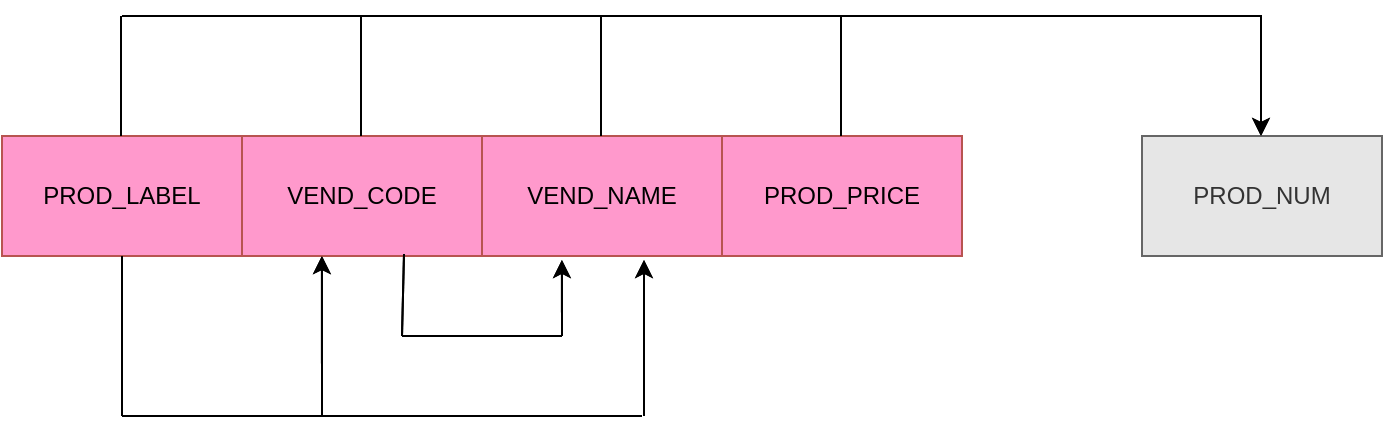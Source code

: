 <mxfile version="18.0.6" type="device"><diagram id="nD0Vh9AGuRY1xvqhnk9S" name="Page-1"><mxGraphModel dx="1422" dy="865" grid="1" gridSize="10" guides="1" tooltips="1" connect="1" arrows="1" fold="1" page="1" pageScale="1" pageWidth="850" pageHeight="1100" math="0" shadow="0"><root><mxCell id="0"/><mxCell id="1" parent="0"/><mxCell id="w2bIEXXXNR0-XdHZG5Xg-2" value="PROD_LABEL" style="rounded=0;whiteSpace=wrap;html=1;fillColor=#E6E6E6;" parent="1" vertex="1"><mxGeometry x="360" y="180" width="120" height="60" as="geometry"/></mxCell><mxCell id="w2bIEXXXNR0-XdHZG5Xg-3" value="VEND_CODE" style="rounded=0;whiteSpace=wrap;html=1;fillColor=#E6E6E6;" parent="1" vertex="1"><mxGeometry x="480" y="180" width="120" height="60" as="geometry"/></mxCell><mxCell id="w2bIEXXXNR0-XdHZG5Xg-4" value="VEND_NAME" style="rounded=0;whiteSpace=wrap;html=1;fillColor=#E6E6E6;" parent="1" vertex="1"><mxGeometry x="600" y="180" width="120" height="60" as="geometry"/></mxCell><mxCell id="w2bIEXXXNR0-XdHZG5Xg-5" value="PROD_NUM" style="rounded=0;whiteSpace=wrap;html=1;fillColor=#FF99CC;" parent="1" vertex="1"><mxGeometry x="930" y="180" width="120" height="60" as="geometry"/></mxCell><mxCell id="w2bIEXXXNR0-XdHZG5Xg-7" value="PROD_PRICE" style="rounded=0;whiteSpace=wrap;html=1;fillColor=#E6E6E6;" parent="1" vertex="1"><mxGeometry x="720" y="180" width="120" height="60" as="geometry"/></mxCell><mxCell id="w2bIEXXXNR0-XdHZG5Xg-19" value="" style="endArrow=classic;html=1;rounded=0;entryX=0.5;entryY=0;entryDx=0;entryDy=0;" parent="1" edge="1"><mxGeometry width="50" height="50" relative="1" as="geometry"><mxPoint x="989.5" y="120" as="sourcePoint"/><mxPoint x="989.5" y="180" as="targetPoint"/></mxGeometry></mxCell><mxCell id="w2bIEXXXNR0-XdHZG5Xg-21" value="" style="endArrow=none;html=1;rounded=0;" parent="1" edge="1"><mxGeometry width="50" height="50" relative="1" as="geometry"><mxPoint x="990" y="120" as="sourcePoint"/><mxPoint x="420" y="120" as="targetPoint"/></mxGeometry></mxCell><mxCell id="w2bIEXXXNR0-XdHZG5Xg-22" value="" style="endArrow=none;html=1;rounded=0;exitX=0.75;exitY=0;exitDx=0;exitDy=0;" parent="1" edge="1"><mxGeometry width="50" height="50" relative="1" as="geometry"><mxPoint x="419.5" y="180" as="sourcePoint"/><mxPoint x="419.5" y="120" as="targetPoint"/></mxGeometry></mxCell><mxCell id="w2bIEXXXNR0-XdHZG5Xg-40" value="" style="endArrow=none;html=1;rounded=0;exitX=0.5;exitY=1;exitDx=0;exitDy=0;" parent="1" source="w2bIEXXXNR0-XdHZG5Xg-2" edge="1"><mxGeometry width="50" height="50" relative="1" as="geometry"><mxPoint x="500" y="270" as="sourcePoint"/><mxPoint x="420" y="320" as="targetPoint"/></mxGeometry></mxCell><mxCell id="w2bIEXXXNR0-XdHZG5Xg-41" value="" style="endArrow=none;html=1;rounded=0;entryX=0.675;entryY=0.983;entryDx=0;entryDy=0;entryPerimeter=0;" parent="1" target="w2bIEXXXNR0-XdHZG5Xg-3" edge="1"><mxGeometry width="50" height="50" relative="1" as="geometry"><mxPoint x="560" y="280" as="sourcePoint"/><mxPoint x="550" y="220" as="targetPoint"/></mxGeometry></mxCell><mxCell id="w2bIEXXXNR0-XdHZG5Xg-42" value="" style="endArrow=none;html=1;rounded=0;" parent="1" edge="1"><mxGeometry width="50" height="50" relative="1" as="geometry"><mxPoint x="560" y="280" as="sourcePoint"/><mxPoint x="640" y="280" as="targetPoint"/></mxGeometry></mxCell><mxCell id="w2bIEXXXNR0-XdHZG5Xg-43" value="" style="endArrow=classic;html=1;rounded=0;entryX=0.333;entryY=1;entryDx=0;entryDy=0;entryPerimeter=0;" parent="1" target="w2bIEXXXNR0-XdHZG5Xg-3" edge="1"><mxGeometry width="50" height="50" relative="1" as="geometry"><mxPoint x="520" y="320" as="sourcePoint"/><mxPoint x="520" y="250" as="targetPoint"/></mxGeometry></mxCell><mxCell id="w2bIEXXXNR0-XdHZG5Xg-44" value="" style="endArrow=classic;html=1;rounded=0;entryX=0.333;entryY=1.033;entryDx=0;entryDy=0;entryPerimeter=0;" parent="1" target="w2bIEXXXNR0-XdHZG5Xg-4" edge="1"><mxGeometry width="50" height="50" relative="1" as="geometry"><mxPoint x="640" y="280" as="sourcePoint"/><mxPoint x="550" y="220" as="targetPoint"/></mxGeometry></mxCell><mxCell id="w2bIEXXXNR0-XdHZG5Xg-45" value="" style="endArrow=classic;html=1;rounded=0;entryX=0.675;entryY=1.033;entryDx=0;entryDy=0;entryPerimeter=0;" parent="1" target="w2bIEXXXNR0-XdHZG5Xg-4" edge="1"><mxGeometry width="50" height="50" relative="1" as="geometry"><mxPoint x="681" y="320" as="sourcePoint"/><mxPoint x="550" y="220" as="targetPoint"/></mxGeometry></mxCell><mxCell id="w2bIEXXXNR0-XdHZG5Xg-46" value="" style="endArrow=none;html=1;rounded=0;fontStyle=0" parent="1" edge="1"><mxGeometry width="50" height="50" relative="1" as="geometry"><mxPoint x="420" y="320" as="sourcePoint"/><mxPoint x="680" y="320" as="targetPoint"/></mxGeometry></mxCell><mxCell id="pg87tMUsWZOMns8xukNO-1" value="" style="endArrow=none;html=1;rounded=0;exitX=0.75;exitY=0;exitDx=0;exitDy=0;" parent="1" edge="1"><mxGeometry width="50" height="50" relative="1" as="geometry"><mxPoint x="539.5" y="180" as="sourcePoint"/><mxPoint x="539.5" y="120" as="targetPoint"/></mxGeometry></mxCell><mxCell id="pg87tMUsWZOMns8xukNO-2" value="" style="endArrow=none;html=1;rounded=0;exitX=0.75;exitY=0;exitDx=0;exitDy=0;" parent="1" edge="1"><mxGeometry width="50" height="50" relative="1" as="geometry"><mxPoint x="659.5" y="180" as="sourcePoint"/><mxPoint x="659.5" y="120" as="targetPoint"/></mxGeometry></mxCell><mxCell id="pg87tMUsWZOMns8xukNO-3" value="" style="endArrow=none;html=1;rounded=0;exitX=0.75;exitY=0;exitDx=0;exitDy=0;" parent="1" edge="1"><mxGeometry width="50" height="50" relative="1" as="geometry"><mxPoint x="779.5" y="180" as="sourcePoint"/><mxPoint x="779.5" y="120" as="targetPoint"/></mxGeometry></mxCell><mxCell id="pg87tMUsWZOMns8xukNO-4" value="PROD_LABEL" style="rounded=0;whiteSpace=wrap;html=1;fillColor=#FF99CC;strokeColor=#b85450;" parent="1" vertex="1"><mxGeometry x="360" y="180" width="120" height="60" as="geometry"/></mxCell><mxCell id="pg87tMUsWZOMns8xukNO-5" value="VEND_CODE" style="rounded=0;whiteSpace=wrap;html=1;fillColor=#FF99CC;strokeColor=#b85450;" parent="1" vertex="1"><mxGeometry x="480" y="180" width="120" height="60" as="geometry"/></mxCell><mxCell id="pg87tMUsWZOMns8xukNO-6" value="VEND_NAME" style="rounded=0;whiteSpace=wrap;html=1;fillColor=#FF99CC;strokeColor=#b85450;" parent="1" vertex="1"><mxGeometry x="600" y="180" width="120" height="60" as="geometry"/></mxCell><mxCell id="pg87tMUsWZOMns8xukNO-7" value="PROD_NUM" style="rounded=0;whiteSpace=wrap;html=1;fillColor=#E6E6E6;fontColor=#333333;strokeColor=#666666;" parent="1" vertex="1"><mxGeometry x="930" y="180" width="120" height="60" as="geometry"/></mxCell><mxCell id="pg87tMUsWZOMns8xukNO-8" value="PROD_PRICE" style="rounded=0;whiteSpace=wrap;html=1;fillColor=#FF99CC;strokeColor=#b85450;" parent="1" vertex="1"><mxGeometry x="720" y="180" width="120" height="60" as="geometry"/></mxCell><mxCell id="pg87tMUsWZOMns8xukNO-9" value="" style="endArrow=classic;html=1;rounded=0;entryX=0.5;entryY=0;entryDx=0;entryDy=0;" parent="1" edge="1"><mxGeometry width="50" height="50" relative="1" as="geometry"><mxPoint x="989.5" y="120" as="sourcePoint"/><mxPoint x="989.5" y="180" as="targetPoint"/></mxGeometry></mxCell><mxCell id="pg87tMUsWZOMns8xukNO-10" value="" style="endArrow=none;html=1;rounded=0;" parent="1" edge="1"><mxGeometry width="50" height="50" relative="1" as="geometry"><mxPoint x="990" y="120" as="sourcePoint"/><mxPoint x="420" y="120" as="targetPoint"/></mxGeometry></mxCell><mxCell id="pg87tMUsWZOMns8xukNO-11" value="" style="endArrow=none;html=1;rounded=0;exitX=0.75;exitY=0;exitDx=0;exitDy=0;" parent="1" edge="1"><mxGeometry width="50" height="50" relative="1" as="geometry"><mxPoint x="419.5" y="180" as="sourcePoint"/><mxPoint x="419.5" y="120" as="targetPoint"/></mxGeometry></mxCell><mxCell id="pg87tMUsWZOMns8xukNO-12" value="" style="endArrow=none;html=1;rounded=0;exitX=0.5;exitY=1;exitDx=0;exitDy=0;" parent="1" source="pg87tMUsWZOMns8xukNO-4" edge="1"><mxGeometry width="50" height="50" relative="1" as="geometry"><mxPoint x="500" y="270" as="sourcePoint"/><mxPoint x="420" y="320" as="targetPoint"/></mxGeometry></mxCell><mxCell id="pg87tMUsWZOMns8xukNO-13" value="" style="endArrow=none;html=1;rounded=0;entryX=0.675;entryY=0.983;entryDx=0;entryDy=0;entryPerimeter=0;" parent="1" target="pg87tMUsWZOMns8xukNO-5" edge="1"><mxGeometry width="50" height="50" relative="1" as="geometry"><mxPoint x="560" y="280" as="sourcePoint"/><mxPoint x="550" y="220" as="targetPoint"/></mxGeometry></mxCell><mxCell id="pg87tMUsWZOMns8xukNO-14" value="" style="endArrow=none;html=1;rounded=0;" parent="1" edge="1"><mxGeometry width="50" height="50" relative="1" as="geometry"><mxPoint x="560" y="280" as="sourcePoint"/><mxPoint x="640" y="280" as="targetPoint"/></mxGeometry></mxCell><mxCell id="pg87tMUsWZOMns8xukNO-15" value="" style="endArrow=classic;html=1;rounded=0;entryX=0.333;entryY=1;entryDx=0;entryDy=0;entryPerimeter=0;" parent="1" target="pg87tMUsWZOMns8xukNO-5" edge="1"><mxGeometry width="50" height="50" relative="1" as="geometry"><mxPoint x="520" y="320" as="sourcePoint"/><mxPoint x="520" y="250" as="targetPoint"/></mxGeometry></mxCell><mxCell id="pg87tMUsWZOMns8xukNO-16" value="" style="endArrow=classic;html=1;rounded=0;entryX=0.333;entryY=1.033;entryDx=0;entryDy=0;entryPerimeter=0;" parent="1" target="pg87tMUsWZOMns8xukNO-6" edge="1"><mxGeometry width="50" height="50" relative="1" as="geometry"><mxPoint x="640" y="280" as="sourcePoint"/><mxPoint x="550" y="220" as="targetPoint"/></mxGeometry></mxCell><mxCell id="pg87tMUsWZOMns8xukNO-17" value="" style="endArrow=classic;html=1;rounded=0;entryX=0.675;entryY=1.033;entryDx=0;entryDy=0;entryPerimeter=0;" parent="1" target="pg87tMUsWZOMns8xukNO-6" edge="1"><mxGeometry width="50" height="50" relative="1" as="geometry"><mxPoint x="681" y="320" as="sourcePoint"/><mxPoint x="550" y="220" as="targetPoint"/></mxGeometry></mxCell><mxCell id="pg87tMUsWZOMns8xukNO-18" value="" style="endArrow=none;html=1;rounded=0;fontStyle=0" parent="1" edge="1"><mxGeometry width="50" height="50" relative="1" as="geometry"><mxPoint x="420" y="320" as="sourcePoint"/><mxPoint x="680" y="320" as="targetPoint"/></mxGeometry></mxCell><mxCell id="pg87tMUsWZOMns8xukNO-19" value="" style="endArrow=none;html=1;rounded=0;exitX=0.75;exitY=0;exitDx=0;exitDy=0;" parent="1" edge="1"><mxGeometry width="50" height="50" relative="1" as="geometry"><mxPoint x="539.5" y="180" as="sourcePoint"/><mxPoint x="539.5" y="120" as="targetPoint"/></mxGeometry></mxCell><mxCell id="pg87tMUsWZOMns8xukNO-20" value="" style="endArrow=none;html=1;rounded=0;exitX=0.75;exitY=0;exitDx=0;exitDy=0;" parent="1" edge="1"><mxGeometry width="50" height="50" relative="1" as="geometry"><mxPoint x="659.5" y="180" as="sourcePoint"/><mxPoint x="659.5" y="120" as="targetPoint"/></mxGeometry></mxCell><mxCell id="pg87tMUsWZOMns8xukNO-21" value="" style="endArrow=none;html=1;rounded=0;exitX=0.75;exitY=0;exitDx=0;exitDy=0;" parent="1" edge="1"><mxGeometry width="50" height="50" relative="1" as="geometry"><mxPoint x="779.5" y="180" as="sourcePoint"/><mxPoint x="779.5" y="120" as="targetPoint"/></mxGeometry></mxCell></root></mxGraphModel></diagram></mxfile>